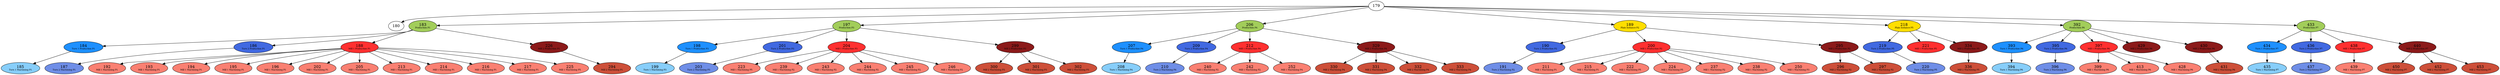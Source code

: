 strict digraph G {
    179 -> 180
    179 -> 183
    183 [label=<183<BR/><FONT POINT-SIZE="8">Production P1</FONT>>, style=filled, fillcolor="#a2cd5a"]
    184 [label=<184<BR/><FONT POINT-SIZE="8">Turn 1 Production P1</FONT>>, style=filled, fillcolor="#1e90ff"]
    183 -> 184
    186 [label=<186<BR/><FONT POINT-SIZE="8">Turn 2 Production P1</FONT>>, style=filled, fillcolor="#4169e1"]
    183 -> 186
    188 [label=<188<BR/><FONT POINT-SIZE="8">Mill 1 Production P1</FONT>>, style=filled, fillcolor="#ff3030"]
    183 -> 188
    226 [label=<226<BR/><FONT POINT-SIZE="8">Mill 2 Production P1</FONT>>, style=filled, fillcolor="#8b1a1a"]
    183 -> 226
    185 [label=<185<BR/><FONT POINT-SIZE="8">Turn 1 Machining P1</FONT>>, style=filled, fillcolor="#87cefa"]
    184 -> 185
    187 [label=<187<BR/><FONT POINT-SIZE="8">Turn 2 Machining P1</FONT>>, style=filled, fillcolor="#6f8ee7"]
    186 -> 187
    192 [label=<192<BR/><FONT POINT-SIZE="8">Mill 1 Machining P1</FONT>>, style=filled, fillcolor="#fa8072"]
    188 -> 192
    193 [label=<193<BR/><FONT POINT-SIZE="8">Mill 1 Machining P1</FONT>>, style=filled, fillcolor="#fa8072"]
    188 -> 193
    194 [label=<194<BR/><FONT POINT-SIZE="8">Mill 1 Machining P1</FONT>>, style=filled, fillcolor="#fa8072"]
    188 -> 194
    195 [label=<195<BR/><FONT POINT-SIZE="8">Mill 1 Machining P1</FONT>>, style=filled, fillcolor="#fa8072"]
    188 -> 195
    196 [label=<196<BR/><FONT POINT-SIZE="8">Mill 1 Machining P1</FONT>>, style=filled, fillcolor="#fa8072"]
    188 -> 196
    202 [label=<202<BR/><FONT POINT-SIZE="8">Mill 1 Machining P1</FONT>>, style=filled, fillcolor="#fa8072"]
    188 -> 202
    205 [label=<205<BR/><FONT POINT-SIZE="8">Mill 1 Machining P1</FONT>>, style=filled, fillcolor="#fa8072"]
    188 -> 205
    213 [label=<213<BR/><FONT POINT-SIZE="8">Mill 1 Machining P1</FONT>>, style=filled, fillcolor="#fa8072"]
    188 -> 213
    214 [label=<214<BR/><FONT POINT-SIZE="8">Mill 1 Machining P1</FONT>>, style=filled, fillcolor="#fa8072"]
    188 -> 214
    216 [label=<216<BR/><FONT POINT-SIZE="8">Mill 1 Machining P1</FONT>>, style=filled, fillcolor="#fa8072"]
    188 -> 216
    217 [label=<217<BR/><FONT POINT-SIZE="8">Mill 1 Machining P1</FONT>>, style=filled, fillcolor="#fa8072"]
    188 -> 217
    225 [label=<225<BR/><FONT POINT-SIZE="8">Mill 1 Machining P5</FONT>>, style=filled, fillcolor="#fa8072"]
    188 -> 225
    294 [label=<294<BR/><FONT POINT-SIZE="8">Mill 2 Machining P1</FONT>>, style=filled, fillcolor="#cd4f39"]
    226 -> 294
    179 -> 197
    197 [label=<197<BR/><FONT POINT-SIZE="8">Production P3</FONT>>, style=filled, fillcolor="#a2cd5a"]
    198 [label=<198<BR/><FONT POINT-SIZE="8">Turn 1 Production P3</FONT>>, style=filled, fillcolor="#1e90ff"]
    197 -> 198
    201 [label=<201<BR/><FONT POINT-SIZE="8">Turn 2 Production P3</FONT>>, style=filled, fillcolor="#4169e1"]
    197 -> 201
    204 [label=<204<BR/><FONT POINT-SIZE="8">Mill 1 Production P3</FONT>>, style=filled, fillcolor="#ff3030"]
    197 -> 204
    299 [label=<299<BR/><FONT POINT-SIZE="8">Mill 2 Production P3</FONT>>, style=filled, fillcolor="#8b1a1a"]
    197 -> 299
    199 [label=<199<BR/><FONT POINT-SIZE="8">Turn 1 Machining P3</FONT>>, style=filled, fillcolor="#87cefa"]
    198 -> 199
    203 [label=<203<BR/><FONT POINT-SIZE="8">Turn 2 Machining P3</FONT>>, style=filled, fillcolor="#6f8ee7"]
    201 -> 203
    223 [label=<223<BR/><FONT POINT-SIZE="8">Mill 1 Machining P5</FONT>>, style=filled, fillcolor="#fa8072"]
    204 -> 223
    239 [label=<239<BR/><FONT POINT-SIZE="8">Mill 1 Machining P2</FONT>>, style=filled, fillcolor="#fa8072"]
    204 -> 239
    243 [label=<243<BR/><FONT POINT-SIZE="8">Mill 1 Machining P2</FONT>>, style=filled, fillcolor="#fa8072"]
    204 -> 243
    244 [label=<244<BR/><FONT POINT-SIZE="8">Mill 1 Machining P2</FONT>>, style=filled, fillcolor="#fa8072"]
    204 -> 244
    245 [label=<245<BR/><FONT POINT-SIZE="8">Mill 1 Machining P2</FONT>>, style=filled, fillcolor="#fa8072"]
    204 -> 245
    246 [label=<246<BR/><FONT POINT-SIZE="8">Mill 1 Machining P2</FONT>>, style=filled, fillcolor="#fa8072"]
    204 -> 246
    300 [label=<300<BR/><FONT POINT-SIZE="8">Mill 2 Machining P3</FONT>>, style=filled, fillcolor="#cd4f39"]
    299 -> 300
    301 [label=<301<BR/><FONT POINT-SIZE="8">Mill 2 Machining P3</FONT>>, style=filled, fillcolor="#cd4f39"]
    299 -> 301
    302 [label=<302<BR/><FONT POINT-SIZE="8">Mill 2 Machining P3</FONT>>, style=filled, fillcolor="#cd4f39"]
    299 -> 302
    179 -> 206
    206 [label=<206<BR/><FONT POINT-SIZE="8">Production P4</FONT>>, style=filled, fillcolor="#a2cd5a"]
    207 [label=<207<BR/><FONT POINT-SIZE="8">Turn 1 Production P4</FONT>>, style=filled, fillcolor="#1e90ff"]
    206 -> 207
    209 [label=<209<BR/><FONT POINT-SIZE="8">Turn 2 Production P4</FONT>>, style=filled, fillcolor="#4169e1"]
    206 -> 209
    212 [label=<212<BR/><FONT POINT-SIZE="8">Mill 1 Production P4</FONT>>, style=filled, fillcolor="#ff3030"]
    206 -> 212
    329 [label=<329<BR/><FONT POINT-SIZE="8">Mill 2 Production P4</FONT>>, style=filled, fillcolor="#8b1a1a"]
    206 -> 329
    208 [label=<208<BR/><FONT POINT-SIZE="8">Turn 1 Machining P4</FONT>>, style=filled, fillcolor="#87cefa"]
    207 -> 208
    210 [label=<210<BR/><FONT POINT-SIZE="8">Turn 2 Machining P4</FONT>>, style=filled, fillcolor="#6f8ee7"]
    209 -> 210
    240 [label=<240<BR/><FONT POINT-SIZE="8">Mill 1 Machining P2</FONT>>, style=filled, fillcolor="#fa8072"]
    212 -> 240
    242 [label=<242<BR/><FONT POINT-SIZE="8">Mill 1 Machining P2</FONT>>, style=filled, fillcolor="#fa8072"]
    212 -> 242
    252 [label=<252<BR/><FONT POINT-SIZE="8">Mill 1 Machining P4</FONT>>, style=filled, fillcolor="#fa8072"]
    212 -> 252
    330 [label=<330<BR/><FONT POINT-SIZE="8">Mill 2 Machining P4</FONT>>, style=filled, fillcolor="#cd4f39"]
    329 -> 330
    331 [label=<331<BR/><FONT POINT-SIZE="8">Mill 2 Machining P4</FONT>>, style=filled, fillcolor="#cd4f39"]
    329 -> 331
    332 [label=<332<BR/><FONT POINT-SIZE="8">Mill 2 Machining P4</FONT>>, style=filled, fillcolor="#cd4f39"]
    329 -> 332
    333 [label=<333<BR/><FONT POINT-SIZE="8">Mill 2 Machining P4</FONT>>, style=filled, fillcolor="#cd4f39"]
    329 -> 333
    179 -> 189
    189 [label=<189<BR/><FONT POINT-SIZE="8">Plain Instance P2</FONT>>, style=filled, fillcolor="#ffde00"]
    190 [label=<190<BR/><FONT POINT-SIZE="8">Turn 2 Production P2</FONT>>, style=filled, fillcolor="#4169e1"]
    189 -> 190
    200 [label=<200<BR/><FONT POINT-SIZE="8">Mill 1 Production P2</FONT>>, style=filled, fillcolor="#ff3030"]
    189 -> 200
    295 [label=<295<BR/><FONT POINT-SIZE="8">Mill 2 Production P2</FONT>>, style=filled, fillcolor="#8b1a1a"]
    189 -> 295
    191 [label=<191<BR/><FONT POINT-SIZE="8">Turn 2 Machining P2</FONT>>, style=filled, fillcolor="#6f8ee7"]
    190 -> 191
    211 [label=<211<BR/><FONT POINT-SIZE="8">Mill 1 Machining P1</FONT>>, style=filled, fillcolor="#fa8072"]
    200 -> 211
    215 [label=<215<BR/><FONT POINT-SIZE="8">Mill 1 Machining P1</FONT>>, style=filled, fillcolor="#fa8072"]
    200 -> 215
    222 [label=<222<BR/><FONT POINT-SIZE="8">Mill 1 Machining P5</FONT>>, style=filled, fillcolor="#fa8072"]
    200 -> 222
    224 [label=<224<BR/><FONT POINT-SIZE="8">Mill 1 Machining P5</FONT>>, style=filled, fillcolor="#fa8072"]
    200 -> 224
    237 [label=<237<BR/><FONT POINT-SIZE="8">Mill 1 Machining P2</FONT>>, style=filled, fillcolor="#fa8072"]
    200 -> 237
    238 [label=<238<BR/><FONT POINT-SIZE="8">Mill 1 Machining P2</FONT>>, style=filled, fillcolor="#fa8072"]
    200 -> 238
    250 [label=<250<BR/><FONT POINT-SIZE="8">Mill 1 Machining P3</FONT>>, style=filled, fillcolor="#fa8072"]
    200 -> 250
    296 [label=<296<BR/><FONT POINT-SIZE="8">Mill 2 Machining P2</FONT>>, style=filled, fillcolor="#cd4f39"]
    295 -> 296
    297 [label=<297<BR/><FONT POINT-SIZE="8">Mill 2 Machining P2</FONT>>, style=filled, fillcolor="#cd4f39"]
    295 -> 297
    179 -> 218
    218 [label=<218<BR/><FONT POINT-SIZE="8">Plain Instance P5</FONT>>, style=filled, fillcolor="#ffde00"]
    219 [label=<219<BR/><FONT POINT-SIZE="8">Turn 2 Production P5</FONT>>, style=filled, fillcolor="#4169e1"]
    218 -> 219
    221 [label=<221<BR/><FONT POINT-SIZE="8">Mill 1 Production P5</FONT>>, style=filled, fillcolor="#ff3030"]
    218 -> 221
    334 [label=<334<BR/><FONT POINT-SIZE="8">Mill 2 Production P5</FONT>>, style=filled, fillcolor="#8b1a1a"]
    218 -> 334
    220 [label=<220<BR/><FONT POINT-SIZE="8">Turn 2 Machining P5</FONT>>, style=filled, fillcolor="#6f8ee7"]
    219 -> 220
    336 [label=<336<BR/><FONT POINT-SIZE="8">Mill 2 Machining P5</FONT>>, style=filled, fillcolor="#cd4f39"]
    334 -> 336
    179 -> 392
    392 [label=<392<BR/><FONT POINT-SIZE="8">Production P6</FONT>>, style=filled, fillcolor="#a2cd5a"]
    393 [label=<393<BR/><FONT POINT-SIZE="8">Turn 1 Production P6</FONT>>, style=filled, fillcolor="#1e90ff"]
    392 -> 393
    395 [label=<395<BR/><FONT POINT-SIZE="8">Turn 2 Production P6</FONT>>, style=filled, fillcolor="#4169e1"]
    392 -> 395
    397 [label=<397<BR/><FONT POINT-SIZE="8">Mill 1 Production P6</FONT>>, style=filled, fillcolor="#ff3030"]
    392 -> 397
    429 [label=<429<BR/><FONT POINT-SIZE="8">Mill 2 Production P6</FONT>>, style=filled, fillcolor="#8b1a1a"]
    392 -> 429
    430 [label=<430<BR/><FONT POINT-SIZE="8">Mill 2 Production P6</FONT>>, style=filled, fillcolor="#8b1a1a"]
    392 -> 430
    394 [label=<394<BR/><FONT POINT-SIZE="8">Turn 1 Machining P6</FONT>>, style=filled, fillcolor="#87cefa"]
    393 -> 394
    396 [label=<396<BR/><FONT POINT-SIZE="8">Turn 2 Machining P6</FONT>>, style=filled, fillcolor="#6f8ee7"]
    395 -> 396
    399 [label=<399<BR/><FONT POINT-SIZE="8">Mill 1 Machining P6</FONT>>, style=filled, fillcolor="#fa8072"]
    397 -> 399
    413 [label=<413<BR/><FONT POINT-SIZE="8">Mill 1 Machining P6</FONT>>, style=filled, fillcolor="#fa8072"]
    397 -> 413
    428 [label=<428<BR/><FONT POINT-SIZE="8">Mill 1 Machining P6</FONT>>, style=filled, fillcolor="#fa8072"]
    397 -> 428
    431 [label=<431<BR/><FONT POINT-SIZE="8">Mill 2 Machining P6</FONT>>, style=filled, fillcolor="#cd4f39"]
    430 -> 431
    179 -> 433
    433 [label=<433<BR/><FONT POINT-SIZE="8">Production P7</FONT>>, style=filled, fillcolor="#a2cd5a"]
    434 [label=<434<BR/><FONT POINT-SIZE="8">Turn 1 Production P7</FONT>>, style=filled, fillcolor="#1e90ff"]
    433 -> 434
    436 [label=<436<BR/><FONT POINT-SIZE="8">Turn 2 Production P7</FONT>>, style=filled, fillcolor="#4169e1"]
    433 -> 436
    438 [label=<438<BR/><FONT POINT-SIZE="8">Mill 1 Production P7</FONT>>, style=filled, fillcolor="#ff3030"]
    433 -> 438
    440 [label=<440<BR/><FONT POINT-SIZE="8">Mill 2 Production P7</FONT>>, style=filled, fillcolor="#8b1a1a"]
    433 -> 440
    435 [label=<435<BR/><FONT POINT-SIZE="8">Turn 1 Machining P7</FONT>>, style=filled, fillcolor="#87cefa"]
    434 -> 435
    437 [label=<437<BR/><FONT POINT-SIZE="8">Turn 2 Machining P7</FONT>>, style=filled, fillcolor="#6f8ee7"]
    436 -> 437
    439 [label=<439<BR/><FONT POINT-SIZE="8">Mill 1 Machining P7</FONT>>, style=filled, fillcolor="#fa8072"]
    438 -> 439
    450 [label=<450<BR/><FONT POINT-SIZE="8">Mill 2 Machining P7</FONT>>, style=filled, fillcolor="#cd4f39"]
    440 -> 450
    452 [label=<452<BR/><FONT POINT-SIZE="8">Mill 2 Machining P7</FONT>>, style=filled, fillcolor="#cd4f39"]
    440 -> 452
    453 [label=<453<BR/><FONT POINT-SIZE="8">Mill 2 Machining P7</FONT>>, style=filled, fillcolor="#cd4f39"]
    440 -> 453
}
